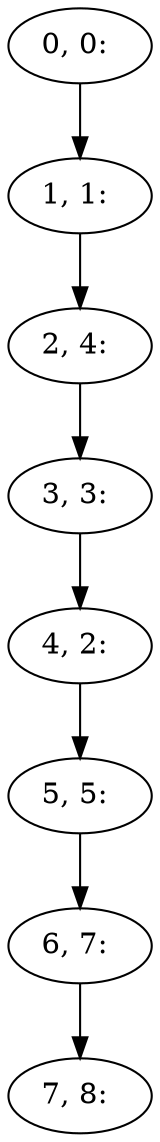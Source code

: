 digraph G {
0[label="0, 0: "];
1[label="1, 1: "];
2[label="2, 4: "];
3[label="3, 3: "];
4[label="4, 2: "];
5[label="5, 5: "];
6[label="6, 7: "];
7[label="7, 8: "];
0->1 ;
1->2 ;
2->3 ;
3->4 ;
4->5 ;
5->6 ;
6->7 ;
}
